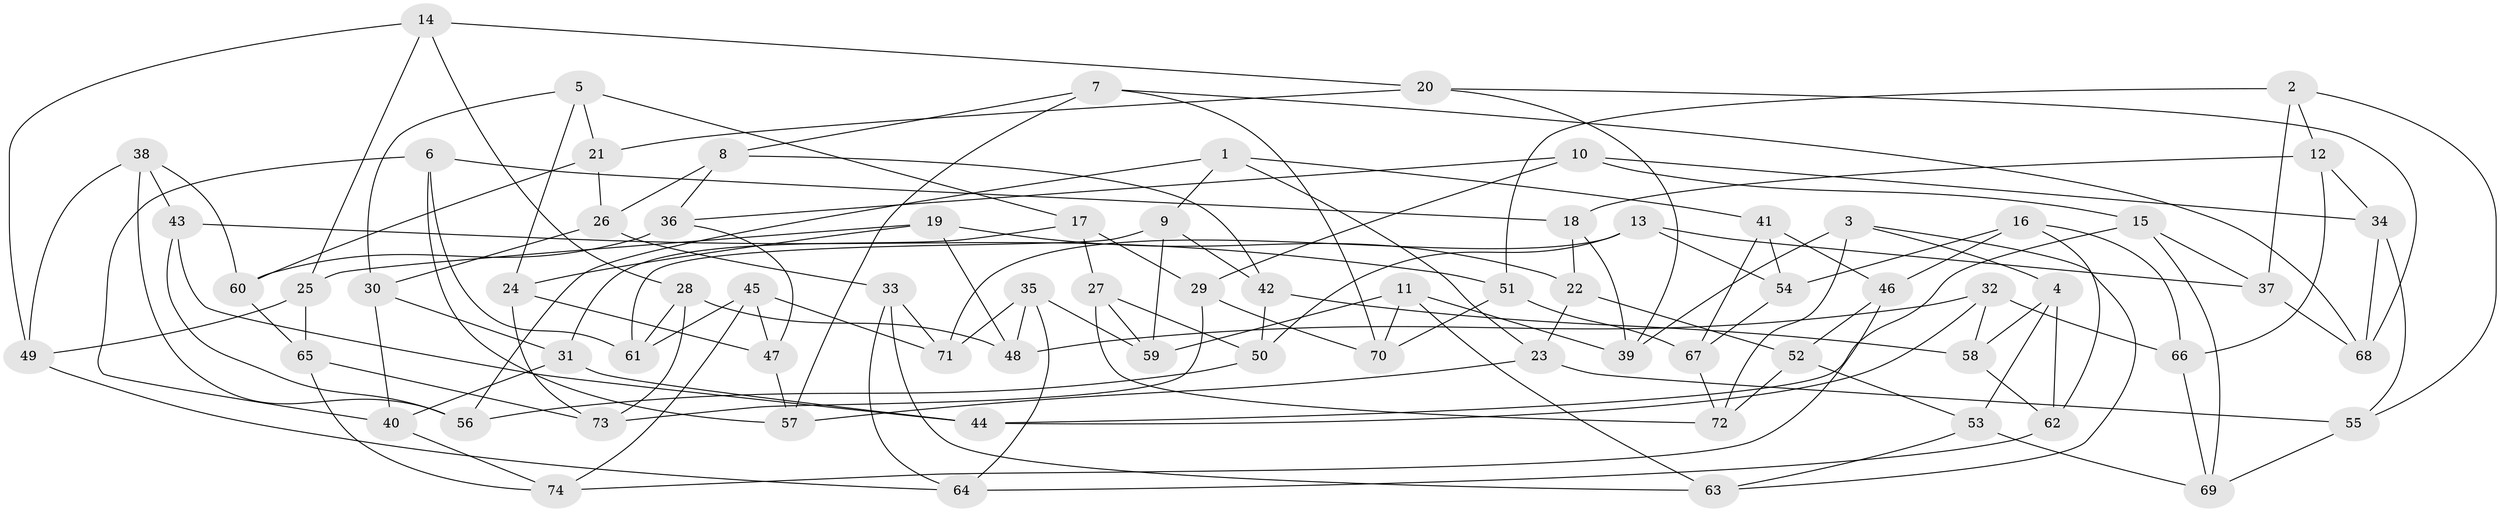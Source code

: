 // coarse degree distribution, {4: 0.27586206896551724, 3: 0.20689655172413793, 7: 0.06896551724137931, 5: 0.1724137931034483, 6: 0.10344827586206896, 2: 0.034482758620689655, 9: 0.10344827586206896, 8: 0.034482758620689655}
// Generated by graph-tools (version 1.1) at 2025/04/03/04/25 22:04:08]
// undirected, 74 vertices, 148 edges
graph export_dot {
graph [start="1"]
  node [color=gray90,style=filled];
  1;
  2;
  3;
  4;
  5;
  6;
  7;
  8;
  9;
  10;
  11;
  12;
  13;
  14;
  15;
  16;
  17;
  18;
  19;
  20;
  21;
  22;
  23;
  24;
  25;
  26;
  27;
  28;
  29;
  30;
  31;
  32;
  33;
  34;
  35;
  36;
  37;
  38;
  39;
  40;
  41;
  42;
  43;
  44;
  45;
  46;
  47;
  48;
  49;
  50;
  51;
  52;
  53;
  54;
  55;
  56;
  57;
  58;
  59;
  60;
  61;
  62;
  63;
  64;
  65;
  66;
  67;
  68;
  69;
  70;
  71;
  72;
  73;
  74;
  1 -- 9;
  1 -- 41;
  1 -- 23;
  1 -- 56;
  2 -- 55;
  2 -- 37;
  2 -- 51;
  2 -- 12;
  3 -- 39;
  3 -- 4;
  3 -- 63;
  3 -- 72;
  4 -- 58;
  4 -- 62;
  4 -- 53;
  5 -- 17;
  5 -- 21;
  5 -- 24;
  5 -- 30;
  6 -- 61;
  6 -- 57;
  6 -- 18;
  6 -- 40;
  7 -- 57;
  7 -- 70;
  7 -- 8;
  7 -- 68;
  8 -- 36;
  8 -- 26;
  8 -- 42;
  9 -- 42;
  9 -- 59;
  9 -- 61;
  10 -- 36;
  10 -- 29;
  10 -- 15;
  10 -- 34;
  11 -- 63;
  11 -- 70;
  11 -- 59;
  11 -- 39;
  12 -- 66;
  12 -- 18;
  12 -- 34;
  13 -- 54;
  13 -- 37;
  13 -- 50;
  13 -- 71;
  14 -- 25;
  14 -- 28;
  14 -- 20;
  14 -- 49;
  15 -- 44;
  15 -- 37;
  15 -- 69;
  16 -- 46;
  16 -- 62;
  16 -- 66;
  16 -- 54;
  17 -- 31;
  17 -- 29;
  17 -- 27;
  18 -- 39;
  18 -- 22;
  19 -- 48;
  19 -- 22;
  19 -- 24;
  19 -- 25;
  20 -- 21;
  20 -- 39;
  20 -- 68;
  21 -- 26;
  21 -- 60;
  22 -- 52;
  22 -- 23;
  23 -- 55;
  23 -- 57;
  24 -- 47;
  24 -- 73;
  25 -- 65;
  25 -- 49;
  26 -- 30;
  26 -- 33;
  27 -- 72;
  27 -- 50;
  27 -- 59;
  28 -- 61;
  28 -- 48;
  28 -- 73;
  29 -- 73;
  29 -- 70;
  30 -- 40;
  30 -- 31;
  31 -- 40;
  31 -- 44;
  32 -- 48;
  32 -- 66;
  32 -- 44;
  32 -- 58;
  33 -- 63;
  33 -- 64;
  33 -- 71;
  34 -- 55;
  34 -- 68;
  35 -- 48;
  35 -- 64;
  35 -- 71;
  35 -- 59;
  36 -- 60;
  36 -- 47;
  37 -- 68;
  38 -- 49;
  38 -- 60;
  38 -- 43;
  38 -- 56;
  40 -- 74;
  41 -- 46;
  41 -- 67;
  41 -- 54;
  42 -- 50;
  42 -- 58;
  43 -- 56;
  43 -- 51;
  43 -- 44;
  45 -- 71;
  45 -- 47;
  45 -- 61;
  45 -- 74;
  46 -- 74;
  46 -- 52;
  47 -- 57;
  49 -- 64;
  50 -- 56;
  51 -- 70;
  51 -- 67;
  52 -- 72;
  52 -- 53;
  53 -- 69;
  53 -- 63;
  54 -- 67;
  55 -- 69;
  58 -- 62;
  60 -- 65;
  62 -- 64;
  65 -- 74;
  65 -- 73;
  66 -- 69;
  67 -- 72;
}
